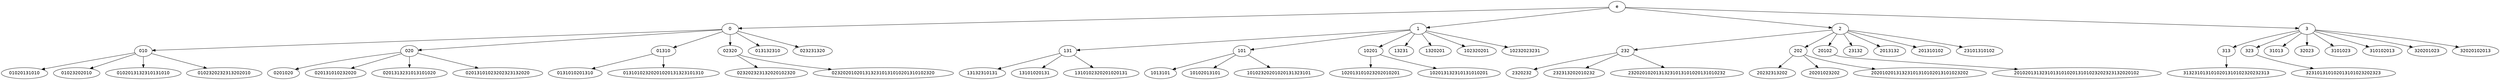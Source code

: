 digraph G {
node [fontname = "DejaVuSans"];
e -> 0;
e -> 1;
e -> 2;
e -> 3;
0 -> 010;
0 -> 020;
0 -> 01310;
0 -> 02320;
0 -> 013132310;
0 -> 023231320;
010 -> 01020131010;
010 -> 01023202010;
010 -> 0102013132310131010;
010 -> 0102320232313202010;
020 -> 0201020;
020 -> 020131010232020;
020 -> 0201313231013101020;
020 -> 02013101023202323132020;
01310 -> 0131010201310;
01310 -> 01310102320201020131323101310;
02320 -> 023202323132020102320;
02320 -> 0232020102013132310131010201310102320;
1 -> 131;
1 -> 101;
1 -> 10201;
1 -> 13231;
1 -> 1320201;
1 -> 102320201;
1 -> 10232023231;
131 -> 13132310131;
131 -> 13101020131;
131 -> 1310102320201020131;
101 -> 1013101;
101 -> 10102013101;
101 -> 10102320201020131323101;
10201 -> 102013101023202010201;
10201 -> 102013132310131010201;
2 -> 232;
2 -> 202;
2 -> 20102;
2 -> 23132;
2 -> 2013132;
2 -> 201310102;
2 -> 23101310102;
232 -> 2320232;
232 -> 232313202010232;
232 -> 23202010201313231013101020131010232;
202 -> 20232313202;
202 -> 20201023202;
202 -> 20201020131323101310102013101023202;
20102 -> 201020131323101310102013101023202323132020102;
3 -> 313;
3 -> 323;
3 -> 31013;
3 -> 32023;
3 -> 3101023;
3 -> 310102013;
3 -> 320201023;
3 -> 32020102013;
313 -> 3132310131010201310102320232313;
323 -> 323101310102013101023202323;
}
